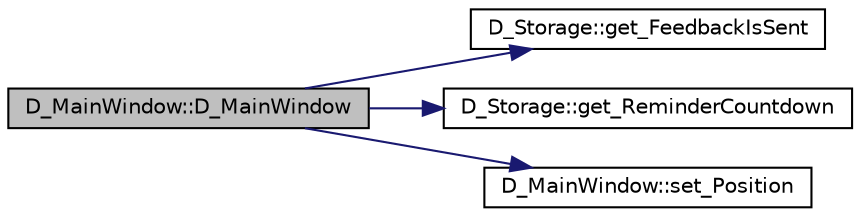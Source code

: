 digraph "D_MainWindow::D_MainWindow"
{
 // LATEX_PDF_SIZE
  edge [fontname="Helvetica",fontsize="10",labelfontname="Helvetica",labelfontsize="10"];
  node [fontname="Helvetica",fontsize="10",shape=record];
  rankdir="LR";
  Node1 [label="D_MainWindow::D_MainWindow",height=0.2,width=0.4,color="black", fillcolor="grey75", style="filled", fontcolor="black",tooltip=" "];
  Node1 -> Node2 [color="midnightblue",fontsize="10",style="solid",fontname="Helvetica"];
  Node2 [label="D_Storage::get_FeedbackIsSent",height=0.2,width=0.4,color="black", fillcolor="white", style="filled",URL="$class_d___storage.html#ad30cd306eadcdfac88a664e9e8c9d551",tooltip=" "];
  Node1 -> Node3 [color="midnightblue",fontsize="10",style="solid",fontname="Helvetica"];
  Node3 [label="D_Storage::get_ReminderCountdown",height=0.2,width=0.4,color="black", fillcolor="white", style="filled",URL="$class_d___storage.html#a4c0e775ed2aa7bd548432c36bb0d182a",tooltip=" "];
  Node1 -> Node4 [color="midnightblue",fontsize="10",style="solid",fontname="Helvetica"];
  Node4 [label="D_MainWindow::set_Position",height=0.2,width=0.4,color="black", fillcolor="white", style="filled",URL="$class_d___main_window.html#aa1b88f5f6aa9be316ef29d315d1cc53b",tooltip=" "];
}
